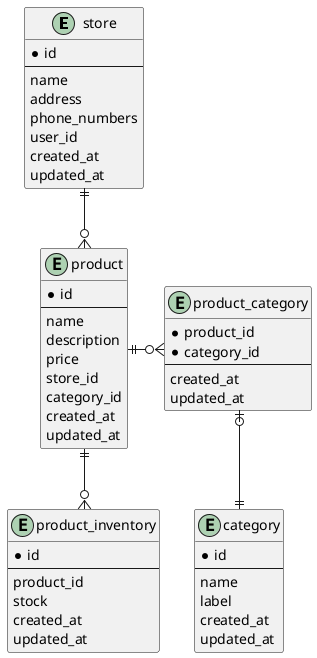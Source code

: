 @startuml schema

skinparam linetype ortho

entity store {
  * id
  --
  name
  address
  phone_numbers
  user_id
  created_at
  updated_at
}

entity product {
  * id
  --
  name
  description
  price
  store_id
  category_id
  created_at
  updated_at
}

entity product_inventory {
  * id
  --
  product_id
  stock
  created_at
  updated_at
}

entity category {
  * id
  --
  name
  label
  created_at
  updated_at
}

entity product_category {
  * product_id
  * category_id
  --
  created_at
  updated_at
}

store ||--o{ product
product ||-o{ product_category
product ||--o{ product_inventory
product_category |o--|| category


@enduml